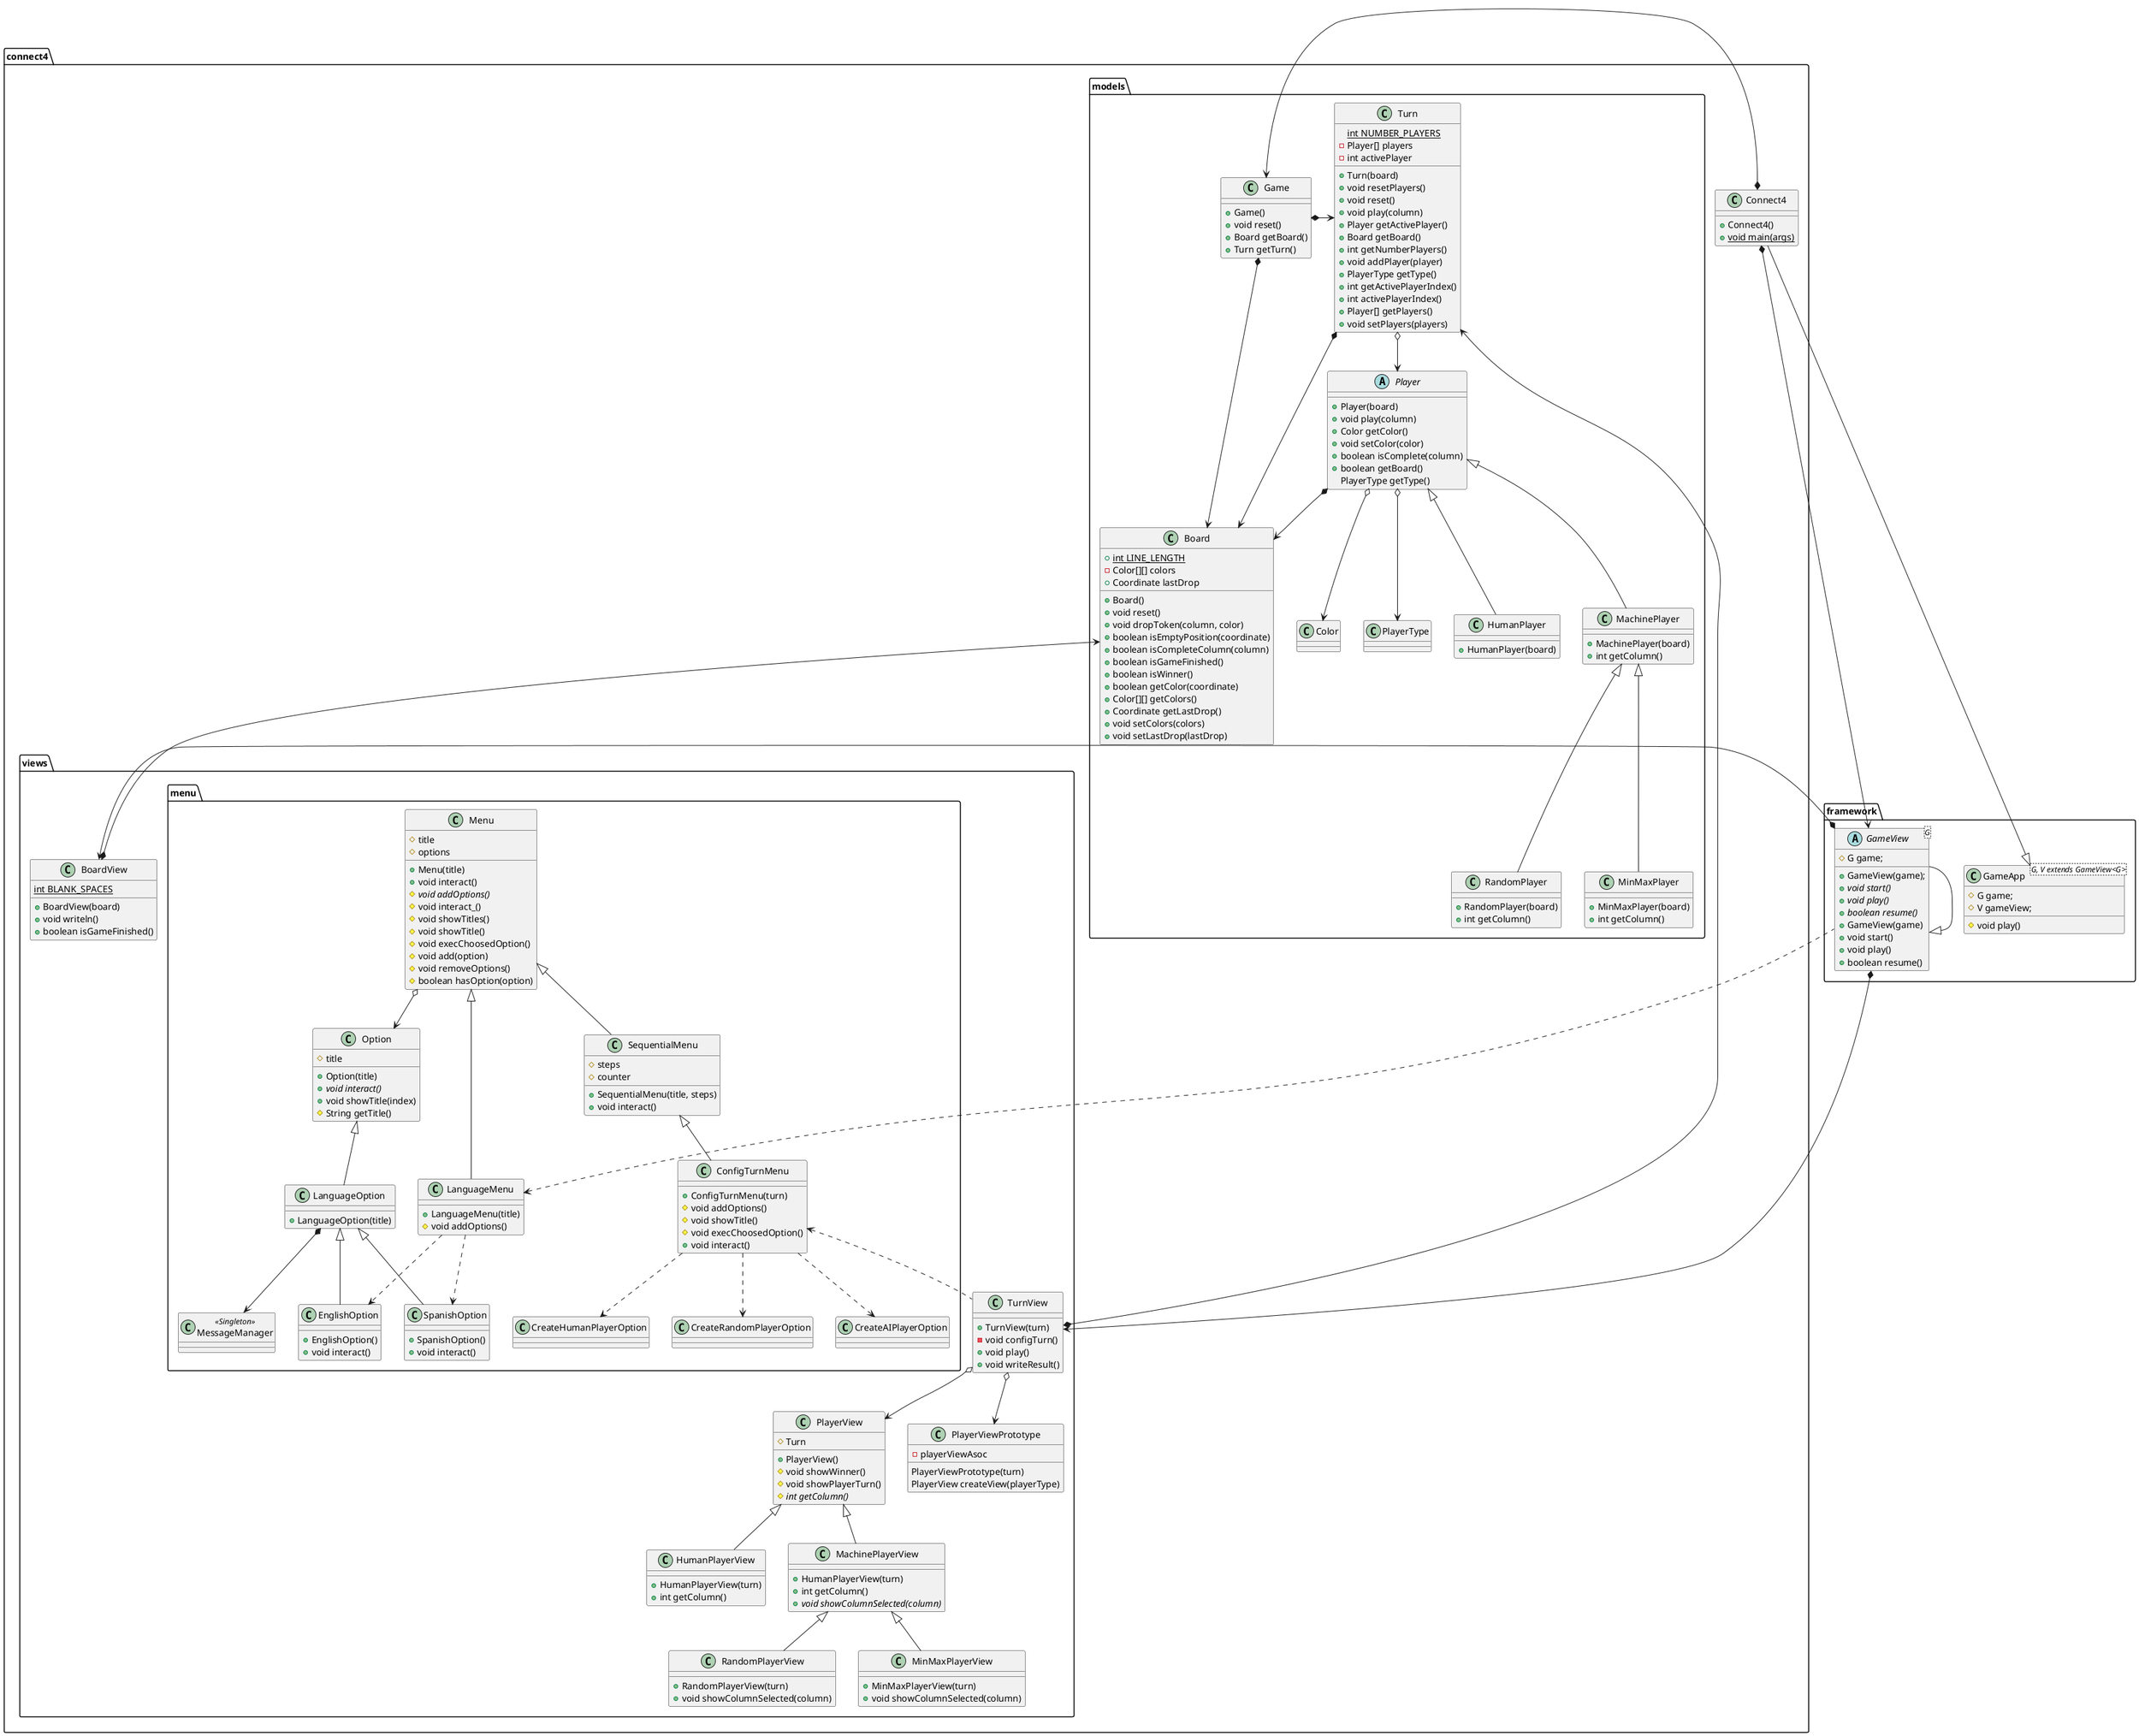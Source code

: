 @startuml connect4

package framework {
    class GameApp<G, V extends GameView<G>> {
        # G game;
        # V gameView;
        # void play()
    }

    abstract class framework.GameView<G> {
        # G game;
        + GameView(game);
        + {abstract} void start()
        + {abstract} void play()
        + {abstract} boolean resume()
    }
}

package connect4 {
    Connect4 --|> GameApp
    Connect4 : + Connect4()
    Connect4 : + {static} void main(args)

    package connect4.views {
        
        GameView -|> framework.GameView 
        GameView <-* Connect4
        
        GameView *-> BoardView
        GameView *-> TurnView
        GameView : + GameView(game)
        GameView : + void start()
        GameView : + void play()
        GameView : + boolean resume()

        TurnView o--> PlayerView
        TurnView o--> PlayerViewPrototype
        TurnView : + TurnView(turn)
        TurnView : - void configTurn()
        TurnView : + void play()
        TurnView : + void writeResult()

        PlayerView : # Turn
        PlayerView : + PlayerView()
        PlayerView : # void showWinner()
        PlayerView : # void showPlayerTurn()
        PlayerView : # {abstract} int getColumn()
        PlayerView <|-- HumanPlayerView
        PlayerView <|-- MachinePlayerView

        PlayerViewPrototype : - playerViewAsoc
        PlayerViewPrototype : PlayerViewPrototype(turn)
        PlayerViewPrototype : PlayerView createView(playerType)

        HumanPlayerView : + HumanPlayerView(turn)
        HumanPlayerView : + int getColumn()

        MachinePlayerView : + HumanPlayerView(turn)
        MachinePlayerView : + int getColumn()
        MachinePlayerView : + {abstract} void showColumnSelected(column)
        MachinePlayerView <|-- RandomPlayerView
        MachinePlayerView <|-- MinMaxPlayerView

        MinMaxPlayerView : + MinMaxPlayerView(turn)
        MinMaxPlayerView : + void showColumnSelected(column)

        RandomPlayerView : + RandomPlayerView(turn)
        RandomPlayerView : + void showColumnSelected(column)

        BoardView : {static} int BLANK_SPACES
        BoardView : + BoardView(board)
        BoardView : + void writeln()
        BoardView : + boolean isGameFinished()
    }

    package connect4.views.menu {

        Menu : # title
        Menu : # options
        Menu o--> Option
        Menu : + Menu(title)
        Menu : + void interact()
        Menu : # {abstract} void addOptions()
        Menu : # void interact_()
        Menu : # void showTitles()
        Menu : # void showTitle()
        Menu : # void execChoosedOption()
        Menu : # void add(option)
        Menu : # void removeOptions()
        Menu : # boolean hasOption(option)
        Menu <|-- LanguageMenu
        Menu <|-- SequentialMenu

        LanguageMenu <.. GameView
        LanguageMenu : + LanguageMenu(title)
        LanguageMenu : # void addOptions()
        LanguageMenu ..> SpanishOption
        LanguageMenu ..> EnglishOption

        SequentialMenu : # steps
        SequentialMenu : # counter
        SequentialMenu : + SequentialMenu(title, steps)
        SequentialMenu : + void interact()
        SequentialMenu <|-- ConfigTurnMenu

        ConfigTurnMenu <.. TurnView
        ConfigTurnMenu : + ConfigTurnMenu(turn)
        ConfigTurnMenu : # void addOptions()
        ConfigTurnMenu : # void showTitle()
        ConfigTurnMenu : # void execChoosedOption()
        ConfigTurnMenu : + void interact()
        ConfigTurnMenu ..> CreateHumanPlayerOption
        ConfigTurnMenu ..> CreateRandomPlayerOption
        ConfigTurnMenu ..> CreateAIPlayerOption

        Option : # title
        Option : + Option(title)
        Option : + {abstract} void interact()
        Option : + void showTitle(index)
        Option : # String getTitle()
        Option <|-- LanguageOption

        LanguageOption *--> MessageManager
        LanguageOption : + LanguageOption(title)
        LanguageOption <|-- SpanishOption
        LanguageOption <|-- EnglishOption

        SpanishOption : + SpanishOption()
        SpanishOption : + void interact()

        EnglishOption : + EnglishOption()
        EnglishOption : + void interact()

        class MessageManager << Singleton >>

    }

    package connect4.models {
        Game <-* Connect4 
        Game *-> Board
        Game *-> Turn
        Game : + Game()
        Game : + void reset()
        Game : + Board getBoard()
        Game : + Turn getTurn()

        Turn <--* TurnView
        Turn o--> Player
        Turn : {static} int NUMBER_PLAYERS
        Turn : - Player[] players
        Turn : - int activePlayer
        Turn *--> Board
        Turn : + Turn(board)
        Turn : + void resetPlayers()
        Turn : + void reset()
        Turn : + void play(column)
        Turn : + Player getActivePlayer()
        Turn : + Board getBoard()
        Turn : + int getNumberPlayers()
        Turn : + void addPlayer(player)
        Turn : + PlayerType getType()
        Turn : + int getActivePlayerIndex()
        Turn : + int activePlayerIndex()
        Turn : + Player[] getPlayers()
        Turn : + void setPlayers(players)

        abstract Player
        Player o--> Color
        Player *--> Board
        Player o--> PlayerType
        Player : + Player(board)
        Player : + void play(column)
        Player : + Color getColor()
        Player : + void setColor(color)
        Player : + boolean isComplete(column)
        Player : + boolean getBoard()
        Player :  PlayerType getType()
        Player <|-- HumanPlayer
        Player <|-- MachinePlayer

        HumanPlayer : + HumanPlayer(board)

        MachinePlayer : + MachinePlayer(board)
        MachinePlayer : + int getColumn()
        MachinePlayer <|-- RandomPlayer
        MachinePlayer <|-- MinMaxPlayer

        RandomPlayer : + RandomPlayer(board)
        RandomPlayer : + int getColumn()

        MinMaxPlayer : + MinMaxPlayer(board)
        MinMaxPlayer : + int getColumn()

        Board <--* BoardView
        Board : + {static} int LINE_LENGTH
        Board : - Color[][] colors
        Board : + Coordinate lastDrop
        Board : + Board()
        Board : + void reset()
        Board : + void dropToken(column, color)
        Board : + boolean isEmptyPosition(coordinate)
        Board : + boolean isCompleteColumn(column)
        Board : + boolean isGameFinished()
        Board : + boolean isWinner()
        Board : + boolean getColor(coordinate)
        Board : + Color[][] getColors()
        Board : + Coordinate getLastDrop()
        Board : + void setColors(colors)
        Board : + void setLastDrop(lastDrop)
    }

}

@enduml